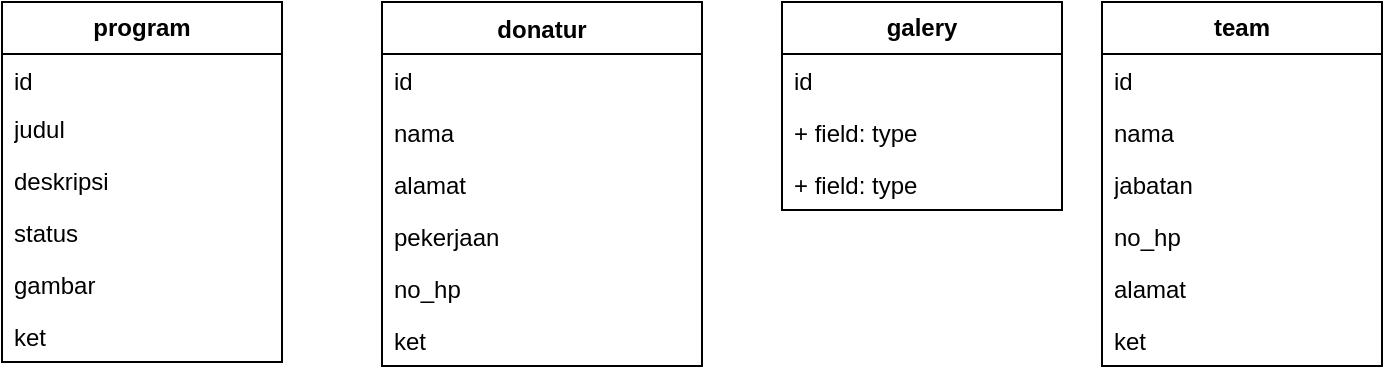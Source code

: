 <mxfile version="25.0.3">
  <diagram name="Page-1" id="CiGYhdMlgxM_yML4-buP">
    <mxGraphModel dx="1120" dy="434" grid="1" gridSize="10" guides="1" tooltips="1" connect="1" arrows="1" fold="1" page="1" pageScale="1" pageWidth="850" pageHeight="1100" math="0" shadow="0">
      <root>
        <mxCell id="0" />
        <mxCell id="1" parent="0" />
        <mxCell id="uCAz-yMRUNbZcaKwolgz-6" value="program" style="swimlane;fontStyle=1;childLayout=stackLayout;horizontal=1;startSize=26;fillColor=none;horizontalStack=0;resizeParent=1;resizeParentMax=0;resizeLast=0;collapsible=1;marginBottom=0;whiteSpace=wrap;html=1;" parent="1" vertex="1">
          <mxGeometry x="60" y="50" width="140" height="180" as="geometry" />
        </mxCell>
        <mxCell id="uCAz-yMRUNbZcaKwolgz-7" value="id" style="text;strokeColor=none;fillColor=none;align=left;verticalAlign=top;spacingLeft=4;spacingRight=4;overflow=hidden;rotatable=0;points=[[0,0.5],[1,0.5]];portConstraint=eastwest;whiteSpace=wrap;html=1;" parent="uCAz-yMRUNbZcaKwolgz-6" vertex="1">
          <mxGeometry y="26" width="140" height="24" as="geometry" />
        </mxCell>
        <mxCell id="uCAz-yMRUNbZcaKwolgz-8" value="judul" style="text;strokeColor=none;fillColor=none;align=left;verticalAlign=top;spacingLeft=4;spacingRight=4;overflow=hidden;rotatable=0;points=[[0,0.5],[1,0.5]];portConstraint=eastwest;whiteSpace=wrap;html=1;" parent="uCAz-yMRUNbZcaKwolgz-6" vertex="1">
          <mxGeometry y="50" width="140" height="26" as="geometry" />
        </mxCell>
        <mxCell id="uCAz-yMRUNbZcaKwolgz-9" value="deskripsi" style="text;strokeColor=none;fillColor=none;align=left;verticalAlign=top;spacingLeft=4;spacingRight=4;overflow=hidden;rotatable=0;points=[[0,0.5],[1,0.5]];portConstraint=eastwest;whiteSpace=wrap;html=1;" parent="uCAz-yMRUNbZcaKwolgz-6" vertex="1">
          <mxGeometry y="76" width="140" height="26" as="geometry" />
        </mxCell>
        <mxCell id="uCAz-yMRUNbZcaKwolgz-41" value="status" style="text;strokeColor=none;fillColor=none;align=left;verticalAlign=top;spacingLeft=4;spacingRight=4;overflow=hidden;rotatable=0;points=[[0,0.5],[1,0.5]];portConstraint=eastwest;whiteSpace=wrap;html=1;" parent="uCAz-yMRUNbZcaKwolgz-6" vertex="1">
          <mxGeometry y="102" width="140" height="26" as="geometry" />
        </mxCell>
        <mxCell id="uCAz-yMRUNbZcaKwolgz-24" value="gambar" style="text;strokeColor=none;fillColor=none;align=left;verticalAlign=top;spacingLeft=4;spacingRight=4;overflow=hidden;rotatable=0;points=[[0,0.5],[1,0.5]];portConstraint=eastwest;whiteSpace=wrap;html=1;" parent="uCAz-yMRUNbZcaKwolgz-6" vertex="1">
          <mxGeometry y="128" width="140" height="26" as="geometry" />
        </mxCell>
        <mxCell id="uCAz-yMRUNbZcaKwolgz-23" value="ket" style="text;strokeColor=none;fillColor=none;align=left;verticalAlign=top;spacingLeft=4;spacingRight=4;overflow=hidden;rotatable=0;points=[[0,0.5],[1,0.5]];portConstraint=eastwest;whiteSpace=wrap;html=1;" parent="uCAz-yMRUNbZcaKwolgz-6" vertex="1">
          <mxGeometry y="154" width="140" height="26" as="geometry" />
        </mxCell>
        <mxCell id="uCAz-yMRUNbZcaKwolgz-15" value="donatur" style="swimlane;fontStyle=1;align=center;verticalAlign=top;childLayout=stackLayout;horizontal=1;startSize=26;horizontalStack=0;resizeParent=1;resizeParentMax=0;resizeLast=0;collapsible=1;marginBottom=0;whiteSpace=wrap;html=1;" parent="1" vertex="1">
          <mxGeometry x="250" y="50" width="160" height="182" as="geometry" />
        </mxCell>
        <mxCell id="uCAz-yMRUNbZcaKwolgz-16" value="id" style="text;strokeColor=none;fillColor=none;align=left;verticalAlign=top;spacingLeft=4;spacingRight=4;overflow=hidden;rotatable=0;points=[[0,0.5],[1,0.5]];portConstraint=eastwest;whiteSpace=wrap;html=1;" parent="uCAz-yMRUNbZcaKwolgz-15" vertex="1">
          <mxGeometry y="26" width="160" height="26" as="geometry" />
        </mxCell>
        <mxCell id="uCAz-yMRUNbZcaKwolgz-18" value="nama" style="text;strokeColor=none;fillColor=none;align=left;verticalAlign=top;spacingLeft=4;spacingRight=4;overflow=hidden;rotatable=0;points=[[0,0.5],[1,0.5]];portConstraint=eastwest;whiteSpace=wrap;html=1;" parent="uCAz-yMRUNbZcaKwolgz-15" vertex="1">
          <mxGeometry y="52" width="160" height="26" as="geometry" />
        </mxCell>
        <mxCell id="uCAz-yMRUNbZcaKwolgz-19" value="alamat" style="text;strokeColor=none;fillColor=none;align=left;verticalAlign=top;spacingLeft=4;spacingRight=4;overflow=hidden;rotatable=0;points=[[0,0.5],[1,0.5]];portConstraint=eastwest;whiteSpace=wrap;html=1;" parent="uCAz-yMRUNbZcaKwolgz-15" vertex="1">
          <mxGeometry y="78" width="160" height="26" as="geometry" />
        </mxCell>
        <mxCell id="uCAz-yMRUNbZcaKwolgz-20" value="pekerjaan" style="text;strokeColor=none;fillColor=none;align=left;verticalAlign=top;spacingLeft=4;spacingRight=4;overflow=hidden;rotatable=0;points=[[0,0.5],[1,0.5]];portConstraint=eastwest;whiteSpace=wrap;html=1;" parent="uCAz-yMRUNbZcaKwolgz-15" vertex="1">
          <mxGeometry y="104" width="160" height="26" as="geometry" />
        </mxCell>
        <mxCell id="uCAz-yMRUNbZcaKwolgz-21" value="no_hp" style="text;strokeColor=none;fillColor=none;align=left;verticalAlign=top;spacingLeft=4;spacingRight=4;overflow=hidden;rotatable=0;points=[[0,0.5],[1,0.5]];portConstraint=eastwest;whiteSpace=wrap;html=1;" parent="uCAz-yMRUNbZcaKwolgz-15" vertex="1">
          <mxGeometry y="130" width="160" height="26" as="geometry" />
        </mxCell>
        <mxCell id="uCAz-yMRUNbZcaKwolgz-22" value="ket" style="text;strokeColor=none;fillColor=none;align=left;verticalAlign=top;spacingLeft=4;spacingRight=4;overflow=hidden;rotatable=0;points=[[0,0.5],[1,0.5]];portConstraint=eastwest;whiteSpace=wrap;html=1;" parent="uCAz-yMRUNbZcaKwolgz-15" vertex="1">
          <mxGeometry y="156" width="160" height="26" as="geometry" />
        </mxCell>
        <mxCell id="uCAz-yMRUNbZcaKwolgz-29" value="galery" style="swimlane;fontStyle=1;childLayout=stackLayout;horizontal=1;startSize=26;fillColor=none;horizontalStack=0;resizeParent=1;resizeParentMax=0;resizeLast=0;collapsible=1;marginBottom=0;whiteSpace=wrap;html=1;" parent="1" vertex="1">
          <mxGeometry x="450" y="50" width="140" height="104" as="geometry" />
        </mxCell>
        <mxCell id="uCAz-yMRUNbZcaKwolgz-30" value="id" style="text;strokeColor=none;fillColor=none;align=left;verticalAlign=top;spacingLeft=4;spacingRight=4;overflow=hidden;rotatable=0;points=[[0,0.5],[1,0.5]];portConstraint=eastwest;whiteSpace=wrap;html=1;" parent="uCAz-yMRUNbZcaKwolgz-29" vertex="1">
          <mxGeometry y="26" width="140" height="26" as="geometry" />
        </mxCell>
        <mxCell id="uCAz-yMRUNbZcaKwolgz-31" value="+ field: type" style="text;strokeColor=none;fillColor=none;align=left;verticalAlign=top;spacingLeft=4;spacingRight=4;overflow=hidden;rotatable=0;points=[[0,0.5],[1,0.5]];portConstraint=eastwest;whiteSpace=wrap;html=1;" parent="uCAz-yMRUNbZcaKwolgz-29" vertex="1">
          <mxGeometry y="52" width="140" height="26" as="geometry" />
        </mxCell>
        <mxCell id="uCAz-yMRUNbZcaKwolgz-32" value="+ field: type" style="text;strokeColor=none;fillColor=none;align=left;verticalAlign=top;spacingLeft=4;spacingRight=4;overflow=hidden;rotatable=0;points=[[0,0.5],[1,0.5]];portConstraint=eastwest;whiteSpace=wrap;html=1;" parent="uCAz-yMRUNbZcaKwolgz-29" vertex="1">
          <mxGeometry y="78" width="140" height="26" as="geometry" />
        </mxCell>
        <mxCell id="uCAz-yMRUNbZcaKwolgz-34" value="team" style="swimlane;fontStyle=1;childLayout=stackLayout;horizontal=1;startSize=26;fillColor=none;horizontalStack=0;resizeParent=1;resizeParentMax=0;resizeLast=0;collapsible=1;marginBottom=0;whiteSpace=wrap;html=1;" parent="1" vertex="1">
          <mxGeometry x="610" y="50" width="140" height="182" as="geometry" />
        </mxCell>
        <mxCell id="uCAz-yMRUNbZcaKwolgz-35" value="id" style="text;strokeColor=none;fillColor=none;align=left;verticalAlign=top;spacingLeft=4;spacingRight=4;overflow=hidden;rotatable=0;points=[[0,0.5],[1,0.5]];portConstraint=eastwest;whiteSpace=wrap;html=1;" parent="uCAz-yMRUNbZcaKwolgz-34" vertex="1">
          <mxGeometry y="26" width="140" height="26" as="geometry" />
        </mxCell>
        <mxCell id="uCAz-yMRUNbZcaKwolgz-36" value="nama" style="text;strokeColor=none;fillColor=none;align=left;verticalAlign=top;spacingLeft=4;spacingRight=4;overflow=hidden;rotatable=0;points=[[0,0.5],[1,0.5]];portConstraint=eastwest;whiteSpace=wrap;html=1;" parent="uCAz-yMRUNbZcaKwolgz-34" vertex="1">
          <mxGeometry y="52" width="140" height="26" as="geometry" />
        </mxCell>
        <mxCell id="uCAz-yMRUNbZcaKwolgz-37" value="jabatan" style="text;strokeColor=none;fillColor=none;align=left;verticalAlign=top;spacingLeft=4;spacingRight=4;overflow=hidden;rotatable=0;points=[[0,0.5],[1,0.5]];portConstraint=eastwest;whiteSpace=wrap;html=1;" parent="uCAz-yMRUNbZcaKwolgz-34" vertex="1">
          <mxGeometry y="78" width="140" height="26" as="geometry" />
        </mxCell>
        <mxCell id="uCAz-yMRUNbZcaKwolgz-38" value="no_hp" style="text;strokeColor=none;fillColor=none;align=left;verticalAlign=top;spacingLeft=4;spacingRight=4;overflow=hidden;rotatable=0;points=[[0,0.5],[1,0.5]];portConstraint=eastwest;whiteSpace=wrap;html=1;" parent="uCAz-yMRUNbZcaKwolgz-34" vertex="1">
          <mxGeometry y="104" width="140" height="26" as="geometry" />
        </mxCell>
        <mxCell id="uCAz-yMRUNbZcaKwolgz-39" value="alamat" style="text;strokeColor=none;fillColor=none;align=left;verticalAlign=top;spacingLeft=4;spacingRight=4;overflow=hidden;rotatable=0;points=[[0,0.5],[1,0.5]];portConstraint=eastwest;whiteSpace=wrap;html=1;" parent="uCAz-yMRUNbZcaKwolgz-34" vertex="1">
          <mxGeometry y="130" width="140" height="26" as="geometry" />
        </mxCell>
        <mxCell id="uCAz-yMRUNbZcaKwolgz-40" value="ket" style="text;strokeColor=none;fillColor=none;align=left;verticalAlign=top;spacingLeft=4;spacingRight=4;overflow=hidden;rotatable=0;points=[[0,0.5],[1,0.5]];portConstraint=eastwest;whiteSpace=wrap;html=1;" parent="uCAz-yMRUNbZcaKwolgz-34" vertex="1">
          <mxGeometry y="156" width="140" height="26" as="geometry" />
        </mxCell>
      </root>
    </mxGraphModel>
  </diagram>
</mxfile>
